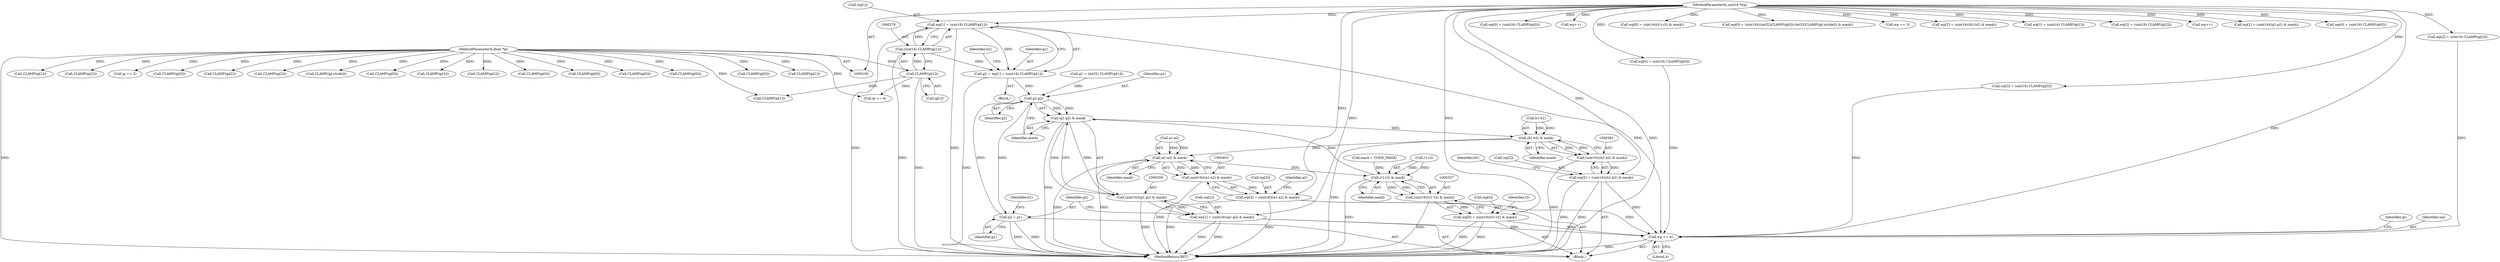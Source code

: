 digraph "0_libtiff_83a4b92815ea04969d494416eaae3d4c6b338e4a#diff-c8b4b355f9b5c06d585b23138e1c185f_1@pointer" {
"1000273" [label="(Call,wp[1] = (uint16) CLAMP(ip[1]))"];
"1000104" [label="(MethodParameterIn,uint16 *wp)"];
"1000277" [label="(Call,(uint16) CLAMP(ip[1]))"];
"1000279" [label="(Call,CLAMP(ip[1]))"];
"1000101" [label="(MethodParameterIn,float *ip)"];
"1000271" [label="(Call,g2 = wp[1] = (uint16) CLAMP(ip[1]))"];
"1000361" [label="(Call,g1-g2)"];
"1000360" [label="(Call,(g1-g2) & mask)"];
"1000358" [label="(Call,(uint16)((g1-g2) & mask))"];
"1000354" [label="(Call,wp[1] = (uint16)((g1-g2) & mask))"];
"1000318" [label="(Call,wp += 4)"];
"1000382" [label="(Call,(b1-b2) & mask)"];
"1000380" [label="(Call,(uint16)((b1-b2) & mask))"];
"1000376" [label="(Call,wp[2] = (uint16)((b1-b2) & mask))"];
"1000404" [label="(Call,(a1-a2) & mask)"];
"1000338" [label="(Call,(r1-r2) & mask)"];
"1000336" [label="(Call,(uint16)((r1-r2) & mask))"];
"1000332" [label="(Call,wp[0] = (uint16)((r1-r2) & mask))"];
"1000402" [label="(Call,(uint16)((a1-a2) & mask))"];
"1000398" [label="(Call,wp[3] = (uint16)((a1-a2) & mask))"];
"1000365" [label="(Call,g2 = g1)"];
"1000136" [label="(Call,wp[0] = (uint16) CLAMP(ip[0]))"];
"1000408" [label="(Identifier,mask)"];
"1000422" [label="(Call,CLAMP(ip[0]))"];
"1000342" [label="(Identifier,mask)"];
"1000322" [label="(Identifier,ip)"];
"1000339" [label="(Call,r1-r2)"];
"1000362" [label="(Identifier,g1)"];
"1000191" [label="(Call,CLAMP(ip[0]))"];
"1000426" [label="(Call,wp++)"];
"1000319" [label="(Identifier,wp)"];
"1000383" [label="(Call,b1-b2)"];
"1000402" [label="(Call,(uint16)((a1-a2) & mask))"];
"1000398" [label="(Call,wp[3] = (uint16)((a1-a2) & mask))"];
"1000367" [label="(Identifier,g1)"];
"1000318" [label="(Call,wp += 4)"];
"1000336" [label="(Call,(uint16)((r1-r2) & mask))"];
"1000360" [label="(Call,(g1-g2) & mask)"];
"1000361" [label="(Call,g1-g2)"];
"1000285" [label="(Call,wp[2] = (uint16) CLAMP(ip[2]))"];
"1000388" [label="(Identifier,b2)"];
"1000376" [label="(Call,wp[2] = (uint16)((b1-b2) & mask))"];
"1000284" [label="(Identifier,b2)"];
"1000274" [label="(Call,wp[1])"];
"1000195" [label="(Call,wp[0] = (uint16)((r1-r2) & mask))"];
"1000365" [label="(Call,g2 = g1)"];
"1000448" [label="(Call,CLAMP(ip[0]))"];
"1000279" [label="(Call,CLAMP(ip[1]))"];
"1000405" [label="(Call,a1-a2)"];
"1000213" [label="(Call,CLAMP(ip[1]))"];
"1000104" [label="(MethodParameterIn,uint16 *wp)"];
"1000438" [label="(Call,wp[0] = (uint16)(((int32)CLAMP(ip[0])-(int32)CLAMP(ip[-stride])) & mask))"];
"1000101" [label="(MethodParameterIn,float *ip)"];
"1000399" [label="(Call,wp[3])"];
"1000377" [label="(Call,wp[2])"];
"1000181" [label="(Call,wp += 3)"];
"1000404" [label="(Call,(a1-a2) & mask)"];
"1000154" [label="(Call,CLAMP(ip[1]))"];
"1000291" [label="(Call,CLAMP(ip[2]))"];
"1000369" [label="(Identifier,b1)"];
"1000350" [label="(Call,CLAMP(ip[1]))"];
"1000346" [label="(Call,g1 = (int32) CLAMP(ip[1]))"];
"1000261" [label="(Call,wp[0] = (uint16) CLAMP(ip[0]))"];
"1000320" [label="(Literal,4)"];
"1000184" [label="(Call,ip += 3)"];
"1000394" [label="(Call,CLAMP(ip[3]))"];
"1000358" [label="(Call,(uint16)((g1-g2) & mask))"];
"1000372" [label="(Call,CLAMP(ip[2]))"];
"1000382" [label="(Call,(b1-b2) & mask)"];
"1000338" [label="(Call,(r1-r2) & mask)"];
"1000380" [label="(Call,(uint16)((b1-b2) & mask))"];
"1000332" [label="(Call,wp[0] = (uint16)((r1-r2) & mask))"];
"1000354" [label="(Call,wp[1] = (uint16)((g1-g2) & mask))"];
"1000258" [label="(Block,)"];
"1000239" [label="(Call,wp[2] = (uint16)((b1-b2) & mask))"];
"1000148" [label="(Call,wp[1] = (uint16) CLAMP(ip[1]))"];
"1000166" [label="(Call,CLAMP(ip[2]))"];
"1000454" [label="(Call,CLAMP(ip[-stride]))"];
"1000160" [label="(Call,wp[2] = (uint16) CLAMP(ip[2]))"];
"1000273" [label="(Call,wp[1] = (uint16) CLAMP(ip[1]))"];
"1000460" [label="(Call,wp++)"];
"1000364" [label="(Identifier,mask)"];
"1000297" [label="(Call,wp[3] = (uint16) CLAMP(ip[3]))"];
"1000267" [label="(Call,CLAMP(ip[0]))"];
"1000277" [label="(Call,(uint16) CLAMP(ip[1]))"];
"1000410" [label="(Identifier,a2)"];
"1000303" [label="(Call,CLAMP(ip[3]))"];
"1000271" [label="(Call,g2 = wp[1] = (uint16) CLAMP(ip[1]))"];
"1000386" [label="(Identifier,mask)"];
"1000344" [label="(Identifier,r2)"];
"1000235" [label="(Call,CLAMP(ip[2]))"];
"1000280" [label="(Call,ip[1])"];
"1000121" [label="(Call,mask = CODE_MASK)"];
"1000272" [label="(Identifier,g2)"];
"1000217" [label="(Call,wp[1] = (uint16)((g1-g2) & mask))"];
"1000355" [label="(Call,wp[1])"];
"1000333" [label="(Call,wp[0])"];
"1000416" [label="(Call,wp[0] = (uint16) CLAMP(ip[0]))"];
"1000142" [label="(Call,CLAMP(ip[0]))"];
"1000363" [label="(Identifier,g2)"];
"1000328" [label="(Call,CLAMP(ip[0]))"];
"1000314" [label="(Block,)"];
"1000321" [label="(Call,ip += 4)"];
"1000366" [label="(Identifier,g2)"];
"1000465" [label="(MethodReturn,RET)"];
"1000273" -> "1000271"  [label="AST: "];
"1000273" -> "1000277"  [label="CFG: "];
"1000274" -> "1000273"  [label="AST: "];
"1000277" -> "1000273"  [label="AST: "];
"1000271" -> "1000273"  [label="CFG: "];
"1000273" -> "1000465"  [label="DDG: "];
"1000273" -> "1000465"  [label="DDG: "];
"1000273" -> "1000271"  [label="DDG: "];
"1000104" -> "1000273"  [label="DDG: "];
"1000277" -> "1000273"  [label="DDG: "];
"1000273" -> "1000318"  [label="DDG: "];
"1000104" -> "1000100"  [label="AST: "];
"1000104" -> "1000465"  [label="DDG: "];
"1000104" -> "1000136"  [label="DDG: "];
"1000104" -> "1000148"  [label="DDG: "];
"1000104" -> "1000160"  [label="DDG: "];
"1000104" -> "1000181"  [label="DDG: "];
"1000104" -> "1000195"  [label="DDG: "];
"1000104" -> "1000217"  [label="DDG: "];
"1000104" -> "1000239"  [label="DDG: "];
"1000104" -> "1000261"  [label="DDG: "];
"1000104" -> "1000285"  [label="DDG: "];
"1000104" -> "1000297"  [label="DDG: "];
"1000104" -> "1000318"  [label="DDG: "];
"1000104" -> "1000332"  [label="DDG: "];
"1000104" -> "1000354"  [label="DDG: "];
"1000104" -> "1000376"  [label="DDG: "];
"1000104" -> "1000398"  [label="DDG: "];
"1000104" -> "1000416"  [label="DDG: "];
"1000104" -> "1000426"  [label="DDG: "];
"1000104" -> "1000438"  [label="DDG: "];
"1000104" -> "1000460"  [label="DDG: "];
"1000277" -> "1000279"  [label="CFG: "];
"1000278" -> "1000277"  [label="AST: "];
"1000279" -> "1000277"  [label="AST: "];
"1000277" -> "1000465"  [label="DDG: "];
"1000277" -> "1000271"  [label="DDG: "];
"1000279" -> "1000277"  [label="DDG: "];
"1000279" -> "1000280"  [label="CFG: "];
"1000280" -> "1000279"  [label="AST: "];
"1000279" -> "1000465"  [label="DDG: "];
"1000101" -> "1000279"  [label="DDG: "];
"1000279" -> "1000321"  [label="DDG: "];
"1000279" -> "1000350"  [label="DDG: "];
"1000101" -> "1000100"  [label="AST: "];
"1000101" -> "1000465"  [label="DDG: "];
"1000101" -> "1000142"  [label="DDG: "];
"1000101" -> "1000154"  [label="DDG: "];
"1000101" -> "1000166"  [label="DDG: "];
"1000101" -> "1000184"  [label="DDG: "];
"1000101" -> "1000191"  [label="DDG: "];
"1000101" -> "1000213"  [label="DDG: "];
"1000101" -> "1000235"  [label="DDG: "];
"1000101" -> "1000267"  [label="DDG: "];
"1000101" -> "1000291"  [label="DDG: "];
"1000101" -> "1000303"  [label="DDG: "];
"1000101" -> "1000321"  [label="DDG: "];
"1000101" -> "1000328"  [label="DDG: "];
"1000101" -> "1000350"  [label="DDG: "];
"1000101" -> "1000372"  [label="DDG: "];
"1000101" -> "1000394"  [label="DDG: "];
"1000101" -> "1000422"  [label="DDG: "];
"1000101" -> "1000448"  [label="DDG: "];
"1000101" -> "1000454"  [label="DDG: "];
"1000271" -> "1000258"  [label="AST: "];
"1000272" -> "1000271"  [label="AST: "];
"1000284" -> "1000271"  [label="CFG: "];
"1000271" -> "1000465"  [label="DDG: "];
"1000271" -> "1000361"  [label="DDG: "];
"1000361" -> "1000360"  [label="AST: "];
"1000361" -> "1000363"  [label="CFG: "];
"1000362" -> "1000361"  [label="AST: "];
"1000363" -> "1000361"  [label="AST: "];
"1000364" -> "1000361"  [label="CFG: "];
"1000361" -> "1000360"  [label="DDG: "];
"1000361" -> "1000360"  [label="DDG: "];
"1000346" -> "1000361"  [label="DDG: "];
"1000365" -> "1000361"  [label="DDG: "];
"1000361" -> "1000365"  [label="DDG: "];
"1000360" -> "1000358"  [label="AST: "];
"1000360" -> "1000364"  [label="CFG: "];
"1000364" -> "1000360"  [label="AST: "];
"1000358" -> "1000360"  [label="CFG: "];
"1000360" -> "1000465"  [label="DDG: "];
"1000360" -> "1000358"  [label="DDG: "];
"1000360" -> "1000358"  [label="DDG: "];
"1000338" -> "1000360"  [label="DDG: "];
"1000360" -> "1000382"  [label="DDG: "];
"1000358" -> "1000354"  [label="AST: "];
"1000359" -> "1000358"  [label="AST: "];
"1000354" -> "1000358"  [label="CFG: "];
"1000358" -> "1000465"  [label="DDG: "];
"1000358" -> "1000354"  [label="DDG: "];
"1000354" -> "1000314"  [label="AST: "];
"1000355" -> "1000354"  [label="AST: "];
"1000366" -> "1000354"  [label="CFG: "];
"1000354" -> "1000465"  [label="DDG: "];
"1000354" -> "1000465"  [label="DDG: "];
"1000354" -> "1000318"  [label="DDG: "];
"1000318" -> "1000314"  [label="AST: "];
"1000318" -> "1000320"  [label="CFG: "];
"1000319" -> "1000318"  [label="AST: "];
"1000320" -> "1000318"  [label="AST: "];
"1000322" -> "1000318"  [label="CFG: "];
"1000318" -> "1000465"  [label="DDG: "];
"1000261" -> "1000318"  [label="DDG: "];
"1000398" -> "1000318"  [label="DDG: "];
"1000285" -> "1000318"  [label="DDG: "];
"1000297" -> "1000318"  [label="DDG: "];
"1000376" -> "1000318"  [label="DDG: "];
"1000332" -> "1000318"  [label="DDG: "];
"1000382" -> "1000380"  [label="AST: "];
"1000382" -> "1000386"  [label="CFG: "];
"1000383" -> "1000382"  [label="AST: "];
"1000386" -> "1000382"  [label="AST: "];
"1000380" -> "1000382"  [label="CFG: "];
"1000382" -> "1000465"  [label="DDG: "];
"1000382" -> "1000380"  [label="DDG: "];
"1000382" -> "1000380"  [label="DDG: "];
"1000383" -> "1000382"  [label="DDG: "];
"1000383" -> "1000382"  [label="DDG: "];
"1000382" -> "1000404"  [label="DDG: "];
"1000380" -> "1000376"  [label="AST: "];
"1000381" -> "1000380"  [label="AST: "];
"1000376" -> "1000380"  [label="CFG: "];
"1000380" -> "1000465"  [label="DDG: "];
"1000380" -> "1000376"  [label="DDG: "];
"1000376" -> "1000314"  [label="AST: "];
"1000377" -> "1000376"  [label="AST: "];
"1000388" -> "1000376"  [label="CFG: "];
"1000376" -> "1000465"  [label="DDG: "];
"1000376" -> "1000465"  [label="DDG: "];
"1000404" -> "1000402"  [label="AST: "];
"1000404" -> "1000408"  [label="CFG: "];
"1000405" -> "1000404"  [label="AST: "];
"1000408" -> "1000404"  [label="AST: "];
"1000402" -> "1000404"  [label="CFG: "];
"1000404" -> "1000465"  [label="DDG: "];
"1000404" -> "1000465"  [label="DDG: "];
"1000404" -> "1000338"  [label="DDG: "];
"1000404" -> "1000402"  [label="DDG: "];
"1000404" -> "1000402"  [label="DDG: "];
"1000405" -> "1000404"  [label="DDG: "];
"1000405" -> "1000404"  [label="DDG: "];
"1000338" -> "1000336"  [label="AST: "];
"1000338" -> "1000342"  [label="CFG: "];
"1000339" -> "1000338"  [label="AST: "];
"1000342" -> "1000338"  [label="AST: "];
"1000336" -> "1000338"  [label="CFG: "];
"1000338" -> "1000465"  [label="DDG: "];
"1000338" -> "1000336"  [label="DDG: "];
"1000338" -> "1000336"  [label="DDG: "];
"1000339" -> "1000338"  [label="DDG: "];
"1000339" -> "1000338"  [label="DDG: "];
"1000121" -> "1000338"  [label="DDG: "];
"1000336" -> "1000332"  [label="AST: "];
"1000337" -> "1000336"  [label="AST: "];
"1000332" -> "1000336"  [label="CFG: "];
"1000336" -> "1000465"  [label="DDG: "];
"1000336" -> "1000332"  [label="DDG: "];
"1000332" -> "1000314"  [label="AST: "];
"1000333" -> "1000332"  [label="AST: "];
"1000344" -> "1000332"  [label="CFG: "];
"1000332" -> "1000465"  [label="DDG: "];
"1000332" -> "1000465"  [label="DDG: "];
"1000402" -> "1000398"  [label="AST: "];
"1000403" -> "1000402"  [label="AST: "];
"1000398" -> "1000402"  [label="CFG: "];
"1000402" -> "1000465"  [label="DDG: "];
"1000402" -> "1000398"  [label="DDG: "];
"1000398" -> "1000314"  [label="AST: "];
"1000399" -> "1000398"  [label="AST: "];
"1000410" -> "1000398"  [label="CFG: "];
"1000398" -> "1000465"  [label="DDG: "];
"1000398" -> "1000465"  [label="DDG: "];
"1000365" -> "1000314"  [label="AST: "];
"1000365" -> "1000367"  [label="CFG: "];
"1000366" -> "1000365"  [label="AST: "];
"1000367" -> "1000365"  [label="AST: "];
"1000369" -> "1000365"  [label="CFG: "];
"1000365" -> "1000465"  [label="DDG: "];
"1000365" -> "1000465"  [label="DDG: "];
}
